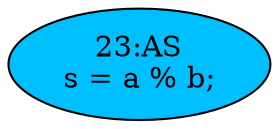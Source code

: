 strict digraph "" {
	node [label="\N"];
	"23:AS"	[ast="<pyverilog.vparser.ast.Assign object at 0x7fadcd3d2350>",
		def_var="['s']",
		fillcolor=deepskyblue,
		label="23:AS
s = a % b;",
		statements="[]",
		style=filled,
		typ=Assign,
		use_var="['a', 'b']"];
}
